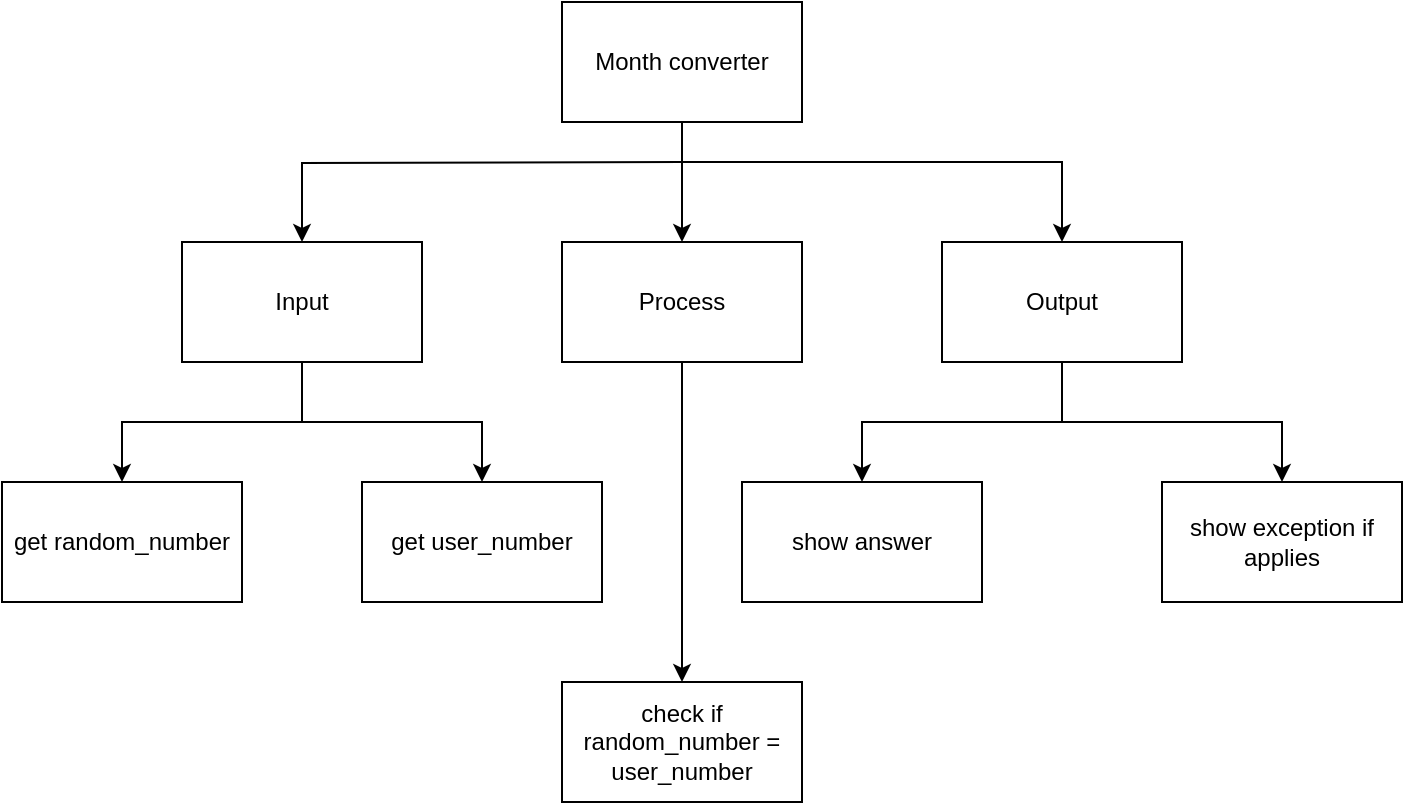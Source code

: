 <mxfile>
    <diagram id="LrxoDFgAIEfVk84S4APN" name="Page-1">
        <mxGraphModel dx="562" dy="429" grid="1" gridSize="10" guides="1" tooltips="1" connect="1" arrows="1" fold="1" page="1" pageScale="1" pageWidth="827" pageHeight="1169" math="0" shadow="0">
            <root>
                <mxCell id="0"/>
                <mxCell id="1" parent="0"/>
                <mxCell id="6" style="edgeStyle=none;html=1;" parent="1" source="2" target="3" edge="1">
                    <mxGeometry relative="1" as="geometry"/>
                </mxCell>
                <mxCell id="7" style="edgeStyle=orthogonalEdgeStyle;html=1;entryX=0.5;entryY=0;entryDx=0;entryDy=0;rounded=0;" parent="1" target="4" edge="1">
                    <mxGeometry relative="1" as="geometry">
                        <mxPoint x="390" y="120" as="sourcePoint"/>
                    </mxGeometry>
                </mxCell>
                <mxCell id="8" style="edgeStyle=orthogonalEdgeStyle;rounded=0;html=1;" parent="1" source="2" target="5" edge="1">
                    <mxGeometry relative="1" as="geometry">
                        <Array as="points">
                            <mxPoint x="390" y="120"/>
                            <mxPoint x="580" y="120"/>
                        </Array>
                    </mxGeometry>
                </mxCell>
                <mxCell id="2" value="Month converter" style="rounded=0;whiteSpace=wrap;html=1;" parent="1" vertex="1">
                    <mxGeometry x="330" y="40" width="120" height="60" as="geometry"/>
                </mxCell>
                <mxCell id="22" style="edgeStyle=none;html=1;entryX=0.5;entryY=0;entryDx=0;entryDy=0;" parent="1" source="3" target="17" edge="1">
                    <mxGeometry relative="1" as="geometry"/>
                </mxCell>
                <mxCell id="3" value="Process" style="rounded=0;whiteSpace=wrap;html=1;" parent="1" vertex="1">
                    <mxGeometry x="330" y="160" width="120" height="60" as="geometry"/>
                </mxCell>
                <mxCell id="10" style="edgeStyle=orthogonalEdgeStyle;rounded=0;html=1;" parent="1" source="4" target="9" edge="1">
                    <mxGeometry relative="1" as="geometry"/>
                </mxCell>
                <mxCell id="24" style="edgeStyle=orthogonalEdgeStyle;html=1;entryX=0.5;entryY=0;entryDx=0;entryDy=0;rounded=0;" edge="1" parent="1" source="4" target="23">
                    <mxGeometry relative="1" as="geometry"/>
                </mxCell>
                <mxCell id="4" value="Input" style="rounded=0;whiteSpace=wrap;html=1;" parent="1" vertex="1">
                    <mxGeometry x="140" y="160" width="120" height="60" as="geometry"/>
                </mxCell>
                <mxCell id="14" style="edgeStyle=orthogonalEdgeStyle;rounded=0;html=1;" parent="1" source="5" target="13" edge="1">
                    <mxGeometry relative="1" as="geometry"/>
                </mxCell>
                <mxCell id="27" style="edgeStyle=orthogonalEdgeStyle;rounded=0;html=1;entryX=0.5;entryY=0;entryDx=0;entryDy=0;" edge="1" parent="1" source="5" target="26">
                    <mxGeometry relative="1" as="geometry"/>
                </mxCell>
                <mxCell id="5" value="Output" style="rounded=0;whiteSpace=wrap;html=1;" parent="1" vertex="1">
                    <mxGeometry x="520" y="160" width="120" height="60" as="geometry"/>
                </mxCell>
                <mxCell id="9" value="get random_number" style="rounded=0;whiteSpace=wrap;html=1;" parent="1" vertex="1">
                    <mxGeometry x="50" y="280" width="120" height="60" as="geometry"/>
                </mxCell>
                <mxCell id="13" value="show answer" style="rounded=0;whiteSpace=wrap;html=1;" parent="1" vertex="1">
                    <mxGeometry x="420" y="280" width="120" height="60" as="geometry"/>
                </mxCell>
                <mxCell id="17" value="check if random_number = user_number" style="rounded=0;whiteSpace=wrap;html=1;" parent="1" vertex="1">
                    <mxGeometry x="330" y="380" width="120" height="60" as="geometry"/>
                </mxCell>
                <mxCell id="23" value="get user_number" style="rounded=0;whiteSpace=wrap;html=1;" vertex="1" parent="1">
                    <mxGeometry x="230" y="280" width="120" height="60" as="geometry"/>
                </mxCell>
                <mxCell id="26" value="show exception if applies" style="rounded=0;whiteSpace=wrap;html=1;" vertex="1" parent="1">
                    <mxGeometry x="630" y="280" width="120" height="60" as="geometry"/>
                </mxCell>
            </root>
        </mxGraphModel>
    </diagram>
</mxfile>